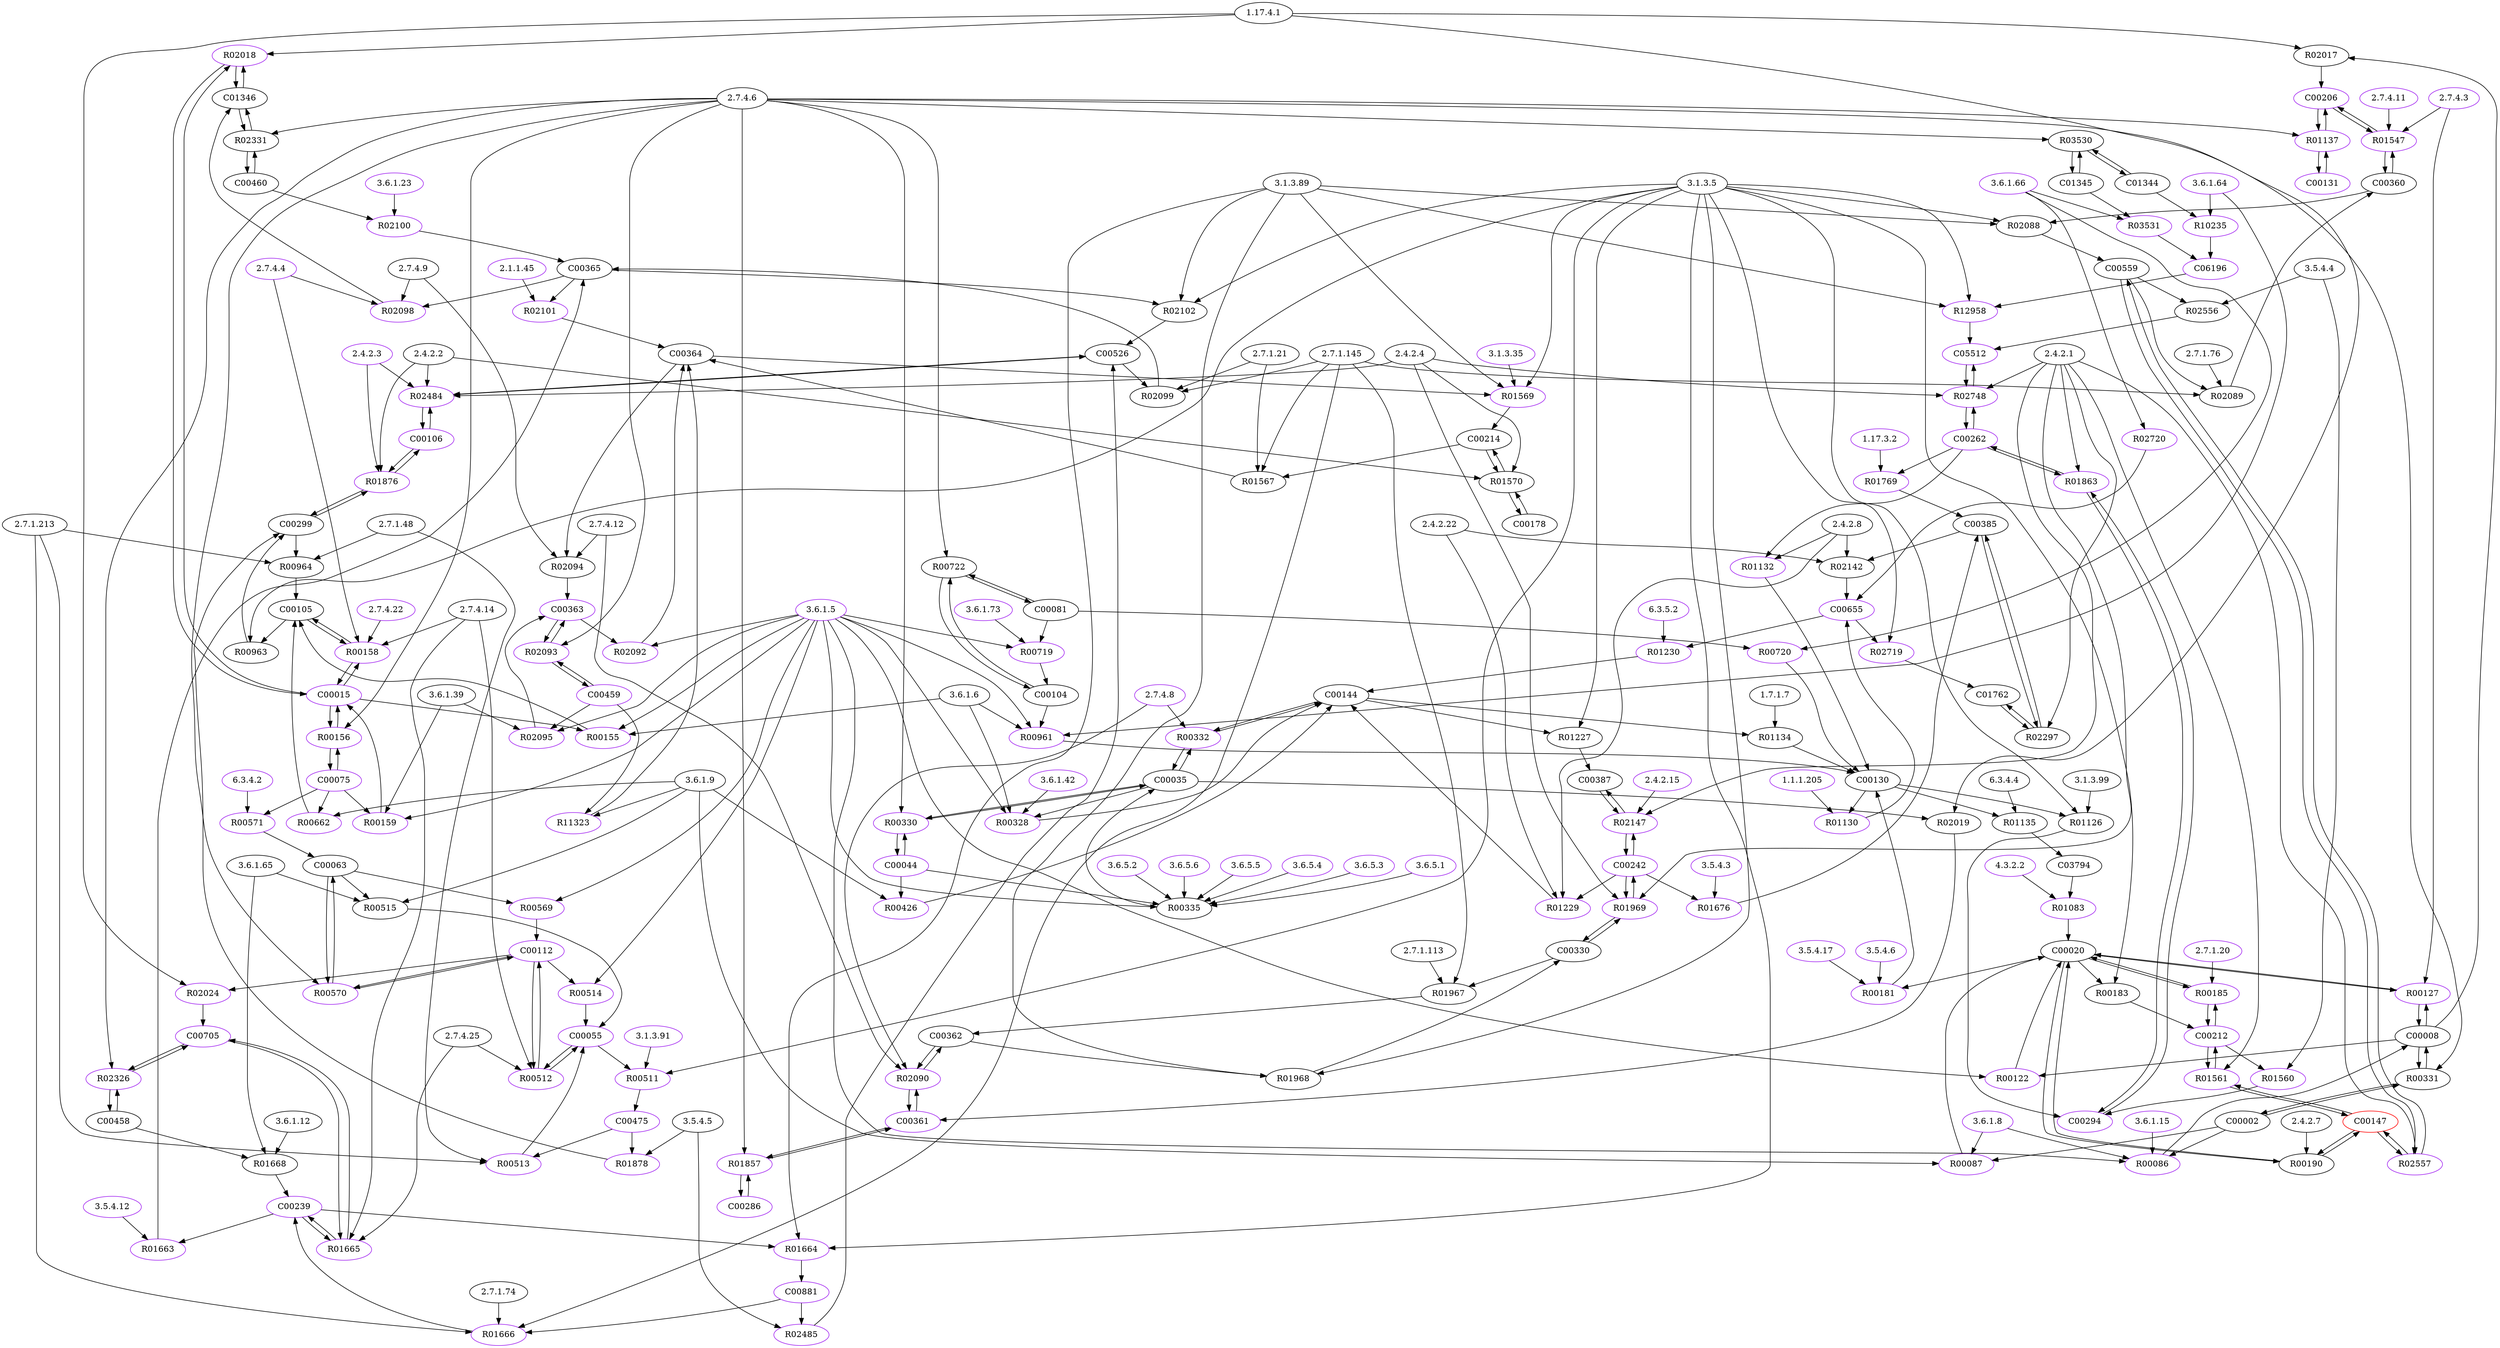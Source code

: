 digraph G {
"1.17.4.1" [type=E];
"3.6.5.6" [color=purple, type=E];
"2.7.1.213" [type=E];
"2.4.2.22" [type=E];
"2.4.2.3" [color=purple, type=E];
"3.6.5.5" [color=purple, type=E];
"6.3.5.2" [color=purple, type=E];
"2.7.1.74" [type=E];
"2.7.4.25" [type=E];
"3.6.1.12" [type=E];
"3.6.1.9" [type=E];
"3.1.3.99" [type=E];
"3.1.3.5" [type=E];
"2.7.4.22" [color=purple, type=E];
"3.6.1.23" [color=purple, type=E];
"3.6.1.66" [color=purple, type=E];
"2.1.1.45" [color=purple, type=E];
"4.3.2.2" [color=purple, type=E];
"3.6.1.73" [color=purple, type=E];
"1.7.1.7" [type=E];
"3.5.4.6" [color=purple, type=E];
"2.4.2.7" [type=E];
"3.6.1.6" [type=E];
"2.4.2.2" [type=E];
"2.4.2.1" [type=E];
"3.5.4.4" [type=E];
"2.7.1.48" [type=E];
"2.7.4.3" [color=purple, type=E];
"2.7.4.14" [type=E];
"2.7.4.4" [color=purple, type=E];
"3.6.1.5" [color=purple, type=E];
"2.7.1.76" [type=E];
"6.3.4.2" [color=purple, type=E];
"2.7.4.9" [type=E];
"3.6.5.4" [color=purple, type=E];
"2.4.2.15" [color=purple, type=E];
"2.7.1.20" [color=purple, type=E];
"3.1.3.35" [color=purple, type=E];
"2.7.4.12" [type=E];
"3.6.1.42" [color=purple, type=E];
"3.6.1.65" [type=E];
"3.6.1.8" [color=purple, type=E];
"3.6.5.3" [color=purple, type=E];
"3.6.5.1" [color=purple, type=E];
"3.5.4.5" [type=E];
"3.6.5.2" [color=purple, type=E];
"3.5.4.3" [color=purple, type=E];
"2.4.2.8" [type=E];
"6.3.4.4" [type=E];
"2.4.2.4" [type=E];
"2.7.1.113" [type=E];
"3.6.1.15" [color=purple, type=E];
"3.1.3.89" [type=E];
"2.7.1.145" [type=E];
"2.7.4.11" [color=purple, type=E];
"2.7.1.21" [type=E];
"1.1.1.205" [color=purple, type=E];
"3.5.4.17" [color=purple, type=E];
"1.17.3.2" [color=purple, type=E];
"3.6.1.39" [type=E];
"2.7.4.8" [color=purple, type=E];
"3.6.1.64" [color=purple, type=E];
"3.1.3.91" [color=purple, type=E];
"2.7.4.6" [type=E];
"3.5.4.12" [color=purple, type=E];
R00722 [type=R];
R02093 [color=purple, type=R];
R01130 [color=purple, type=R];
R01666 [color=purple, type=R];
R02326 [color=purple, type=R];
R01676 [color=purple, type=R];
R01083 [color=purple, type=R];
R02100 [color=purple, type=R];
R02142 [type=R];
R02147 [color=purple, type=R];
R02101 [color=purple, type=R];
R01863 [color=purple, type=R];
R02018 [color=purple, type=R];
R01135 [type=R];
R01968 [type=R];
R01664 [color=purple, type=R];
R00158 [color=purple, type=R];
R02748 [color=purple, type=R];
R01229 [color=purple, type=R];
R02556 [type=R];
R00330 [color=purple, type=R];
R00426 [color=purple, type=R];
R00122 [color=purple, type=R];
R00569 [color=purple, type=R];
R02089 [type=R];
R00185 [color=purple, type=R];
R00961 [color=purple, type=R];
R02485 [color=purple, type=R];
R03531 [color=purple, type=R];
R02099 [type=R];
R01137 [color=purple, type=R];
R00156 [color=purple, type=R];
R00183 [type=R];
R01668 [type=R];
R01857 [color=purple, type=R];
R00719 [color=purple, type=R];
R00513 [color=purple, type=R];
R01126 [type=R];
R01967 [type=R];
R02017 [type=R];
R00662 [color=purple, type=R];
R01969 [color=purple, type=R];
R02297 [type=R];
R00086 [color=purple, type=R];
R01570 [type=R];
R02331 [type=R];
R02719 [color=purple, type=R];
R10235 [color=purple, type=R];
R02102 [type=R];
R02019 [type=R];
R00720 [color=purple, type=R];
R01227 [type=R];
R00328 [color=purple, type=R];
R02092 [color=purple, type=R];
R00087 [color=purple, type=R];
R01876 [color=purple, type=R];
R01132 [color=purple, type=R];
R00964 [type=R];
R02088 [type=R];
R03530 [type=R];
R01769 [color=purple, type=R];
R00963 [type=R];
R00514 [color=purple, type=R];
R00335 [type=R];
R00511 [color=purple, type=R];
R01567 [type=R];
R11323 [color=purple, type=R];
R00332 [color=purple, type=R];
R00515 [type=R];
R12958 [color=purple, type=R];
R00331 [type=R];
R01665 [color=purple, type=R];
R01569 [color=purple, type=R];
R01560 [color=purple, type=R];
R02090 [color=purple, type=R];
R00570 [color=purple, type=R];
R01134 [type=R];
R02557 [color=purple, type=R];
R00571 [color=purple, type=R];
R02484 [color=purple, type=R];
R00512 [color=purple, type=R];
R00155 [color=purple, type=R];
R01878 [color=purple, type=R];
R00181 [color=purple, type=R];
R02098 [color=purple, type=R];
R00159 [color=purple, type=R];
R02094 [type=R];
R02720 [color=purple, type=R];
R00190 [type=R];
R01547 [color=purple, type=R];
R01230 [color=purple, type=R];
R02024 [color=purple, type=R];
R02095 [color=purple, type=R];
R01663 [color=purple, type=R];
R00127 [color=purple, type=R];
R01561 [color=purple, type=R];
C00458 [type=C];
C00008 [type=C];
C00147 [color=red, type=C];
C03794 [type=C];
C00299 [type=C];
C00144 [type=C];
C00365 [type=C];
C00881 [color=purple, type=C];
C00330 [type=C];
C00002 [type=C];
C01345 [type=C];
C05512 [color=purple, type=C];
C01344 [type=C];
C00112 [color=purple, type=C];
C00055 [color=purple, type=C];
C00385 [type=C];
C06196 [color=purple, type=C];
C01762 [type=C];
C00106 [color=purple, type=C];
C00075 [color=purple, type=C];
C00286 [color=purple, type=C];
C00239 [color=purple, type=C];
C00206 [color=purple, type=C];
C00081 [type=C];
C00105 [type=C];
C00362 [type=C];
C00705 [color=purple, type=C];
C01346 [type=C];
C00214 [type=C];
C00178 [type=C];
C00063 [type=C];
C00361 [color=purple, type=C];
C00130 [type=C];
C00015 [color=purple, type=C];
C00020 [type=C];
C00242 [color=purple, type=C];
C00360 [type=C];
C00655 [color=purple, type=C];
C00044 [color=purple, type=C];
C00460 [type=C];
C00104 [type=C];
C00131 [color=purple, type=C];
C00459 [color=purple, type=C];
C00294 [color=purple, type=C];
C00526 [type=C];
C00262 [color=purple, type=C];
C00035 [type=C];
C00364 [type=C];
C00559 [type=C];
C00212 [color=purple, type=C];
C00387 [type=C];
C00475 [color=purple, type=C];
C00363 [color=purple, type=C];
C06196 -> R12958;
R12958 -> C05512;
C01344 -> R10235;
R10235 -> C06196;
C01344 -> R03530;
R03530 -> C01344;
R03530 -> C01345;
C01345 -> R03530;
C01345 -> R03531;
R03531 -> C06196;
C00559 -> R02556;
R02556 -> C05512;
C00559 -> R02089;
R02089 -> C00360;
C00360 -> R02088;
R02088 -> C00559;
C00360 -> R01547;
R01547 -> C00360;
R01547 -> C00206;
C00206 -> R01547;
C00206 -> R01137;
R01137 -> C00206;
R01137 -> C00131;
C00131 -> R01137;
C00559 -> R02557;
R02557 -> C00559;
R02557 -> C00147;
C00147 -> R02557;
C00212 -> R01561;
R01561 -> C00212;
R01561 -> C00147;
C00147 -> R01561;
C00212 -> R01560;
R01560 -> C00294;
C00212 -> R00185;
R00185 -> C00212;
R00185 -> C00020;
C00020 -> R00185;
C00020 -> R00183;
R00183 -> C00212;
C00147 -> R00190;
R00190 -> C00147;
R00190 -> C00020;
C00020 -> R00190;
C00020 -> R00127;
R00127 -> C00020;
R00127 -> C00008;
C00008 -> R00127;
C00008 -> R00122;
R00122 -> C00020;
C00008 -> R02017;
R02017 -> C00206;
C00002 -> R00331;
R00331 -> C00002;
R00331 -> C00008;
C00008 -> R00331;
C00002 -> R00086;
R00086 -> C00008;
C00002 -> R00087;
R00087 -> C00020;
C00262 -> R01132;
R01132 -> C00130;
C05512 -> R02748;
R02748 -> C05512;
R02748 -> C00262;
C00262 -> R02748;
C00294 -> R01863;
R01863 -> C00294;
R01863 -> C00262;
C00262 -> R01863;
C00130 -> R01126;
R01126 -> C00294;
C00130 -> R01130;
R01130 -> C00655;
C00130 -> R01135;
R01135 -> C03794;
C03794 -> R01083;
R01083 -> C00020;
C00020 -> R00181;
R00181 -> C00130;
C00104 -> R00961;
R00961 -> C00130;
C00104 -> R00722;
R00722 -> C00104;
R00722 -> C00081;
C00081 -> R00722;
C00081 -> R00719;
R00719 -> C00104;
C00081 -> R00720;
R00720 -> C00130;
C00262 -> R01769;
R01769 -> C00385;
C01762 -> R02297;
R02297 -> C01762;
R02297 -> C00385;
C00385 -> R02297;
C00655 -> R02719;
R02719 -> C01762;
C00385 -> R02142;
R02142 -> C00655;
R02720 -> C00655;
C00242 -> R01229;
R01229 -> C00144;
C00242 -> R01676;
R01676 -> C00385;
C00387 -> R02147;
R02147 -> C00387;
R02147 -> C00242;
C00242 -> R02147;
C00144 -> R01227;
R01227 -> C00387;
C00144 -> R01134;
R01134 -> C00130;
C00655 -> R01230;
R01230 -> C00144;
C00144 -> R00332;
R00332 -> C00144;
R00332 -> C00035;
C00035 -> R00332;
C00035 -> R00328;
R00328 -> C00144;
C00035 -> R00330;
R00330 -> C00035;
R00330 -> C00044;
C00044 -> R00330;
C00044 -> R00335;
R00335 -> C00035;
C00035 -> R02019;
R02019 -> C00361;
C00044 -> R00426;
R00426 -> C00144;
C00330 -> R01969;
R01969 -> C00330;
R01969 -> C00242;
C00242 -> R01969;
C00330 -> R01967;
R01967 -> C00362;
C00362 -> R01968;
R01968 -> C00330;
C00362 -> R02090;
R02090 -> C00362;
R02090 -> C00361;
C00361 -> R02090;
C00361 -> R01857;
R01857 -> C00361;
R01857 -> C00286;
C00286 -> R01857;
C00299 -> R01876;
R01876 -> C00299;
R01876 -> C00106;
C00106 -> R01876;
C00299 -> R00964;
R00964 -> C00105;
C00105 -> R00963;
R00963 -> C00299;
C00105 -> R00158;
R00158 -> C00105;
R00158 -> C00015;
C00015 -> R00158;
C00015 -> R00155;
R00155 -> C00105;
C00015 -> R00156;
R00156 -> C00015;
R00156 -> C00075;
C00075 -> R00156;
C00075 -> R00159;
R00159 -> C00015;
C00075 -> R00662;
R00662 -> C00105;
C00075 -> R00571;
R00571 -> C00063;
C00475 -> R00513;
R00513 -> C00055;
C00475 -> R01878;
R01878 -> C00299;
C00055 -> R00511;
R00511 -> C00475;
C00055 -> R00512;
R00512 -> C00055;
R00512 -> C00112;
C00112 -> R00512;
C00112 -> R00514;
R00514 -> C00055;
C00112 -> R00570;
R00570 -> C00112;
R00570 -> C00063;
C00063 -> R00570;
C00063 -> R00569;
R00569 -> C00112;
C00112 -> R02024;
R02024 -> C00705;
C00063 -> R00515;
R00515 -> C00055;
C00881 -> R01666;
R01666 -> C00239;
C00239 -> R01664;
R01664 -> C00881;
C00881 -> R02485;
R02485 -> C00526;
C00239 -> R01665;
R01665 -> C00239;
R01665 -> C00705;
C00705 -> R01665;
C00239 -> R01663;
R01663 -> C00365;
C00705 -> R02326;
R02326 -> C00705;
R02326 -> C00458;
C00458 -> R02326;
C00458 -> R01668;
R01668 -> C00239;
C00526 -> R02484;
R02484 -> C00526;
R02484 -> C00106;
C00106 -> R02484;
C00526 -> R02099;
R02099 -> C00365;
C00365 -> R02102;
R02102 -> C00526;
C00365 -> R02098;
R02098 -> C01346;
C01346 -> R02018;
R02018 -> C01346;
R02018 -> C00015;
C00015 -> R02018;
C01346 -> R02331;
R02331 -> C01346;
R02331 -> C00460;
C00460 -> R02331;
C00460 -> R02100;
R02100 -> C00365;
C00214 -> R01570;
R01570 -> C00214;
R01570 -> C00178;
C00178 -> R01570;
C00214 -> R01567;
R01567 -> C00364;
C00364 -> R01569;
R01569 -> C00214;
C00365 -> R02101;
R02101 -> C00364;
C00364 -> R02094;
R02094 -> C00363;
C00363 -> R02092;
R02092 -> C00364;
C00363 -> R02093;
R02093 -> C00363;
R02093 -> C00459;
C00459 -> R02093;
C00459 -> R02095;
R02095 -> C00363;
C00459 -> R11323;
R11323 -> C00364;
"2.7.4.6" -> R00722;
"2.7.4.6" -> R02093;
"1.1.1.205" -> R01130;
"2.7.1.74" -> R01666;
"2.7.1.145" -> R01666;
"2.7.1.213" -> R01666;
"2.7.4.6" -> R02326;
"3.5.4.3" -> R01676;
"4.3.2.2" -> R01083;
"3.6.1.23" -> R02100;
"2.4.2.8" -> R02142;
"2.4.2.22" -> R02142;
"2.4.2.1" -> R02147;
"2.4.2.15" -> R02147;
"2.1.1.45" -> R02101;
"2.4.2.1" -> R01863;
"1.17.4.1" -> R02018;
"6.3.4.4" -> R01135;
"3.1.3.5" -> R01968;
"3.1.3.89" -> R01968;
"3.1.3.5" -> R01664;
"3.1.3.89" -> R01664;
"2.7.4.4" -> R00158;
"2.7.4.14" -> R00158;
"2.7.4.22" -> R00158;
"2.4.2.1" -> R02748;
"2.4.2.4" -> R02748;
"2.4.2.8" -> R01229;
"2.4.2.22" -> R01229;
"3.5.4.4" -> R02556;
"2.7.4.6" -> R00330;
"3.6.1.9" -> R00426;
"3.6.1.5" -> R00122;
"3.6.1.5" -> R00569;
"2.7.1.76" -> R02089;
"2.7.1.145" -> R02089;
"2.7.1.20" -> R00185;
"3.6.1.5" -> R00961;
"3.6.1.6" -> R00961;
"3.6.1.64" -> R00961;
"3.5.4.5" -> R02485;
"3.6.1.66" -> R03531;
"2.7.1.21" -> R02099;
"2.7.1.145" -> R02099;
"2.7.4.6" -> R01137;
"2.7.4.6" -> R00156;
"3.1.3.5" -> R00183;
"3.6.1.12" -> R01668;
"3.6.1.65" -> R01668;
"2.7.4.6" -> R01857;
"3.6.1.5" -> R00719;
"3.6.1.73" -> R00719;
"2.7.1.48" -> R00513;
"2.7.1.213" -> R00513;
"3.1.3.5" -> R01126;
"3.1.3.99" -> R01126;
"2.7.1.113" -> R01967;
"2.7.1.145" -> R01967;
"1.17.4.1" -> R02017;
"3.6.1.9" -> R00662;
"2.4.2.1" -> R01969;
"2.4.2.4" -> R01969;
"2.4.2.1" -> R02297;
"3.6.1.5" -> R00086;
"3.6.1.8" -> R00086;
"3.6.1.15" -> R00086;
"2.4.2.2" -> R01570;
"2.4.2.4" -> R01570;
"2.7.4.6" -> R02331;
"3.1.3.5" -> R02719;
"3.6.1.64" -> R10235;
"3.1.3.5" -> R02102;
"3.1.3.89" -> R02102;
"1.17.4.1" -> R02019;
"3.6.1.66" -> R00720;
"3.1.3.5" -> R01227;
"3.6.1.5" -> R00328;
"3.6.1.6" -> R00328;
"3.6.1.42" -> R00328;
"3.6.1.5" -> R02092;
"3.6.1.8" -> R00087;
"3.6.1.9" -> R00087;
"2.4.2.2" -> R01876;
"2.4.2.3" -> R01876;
"2.4.2.8" -> R01132;
"2.7.1.48" -> R00964;
"2.7.1.213" -> R00964;
"3.1.3.5" -> R02088;
"3.1.3.89" -> R02088;
"2.7.4.6" -> R03530;
"1.17.3.2" -> R01769;
"3.1.3.5" -> R00963;
"3.6.1.5" -> R00514;
"3.6.1.5" -> R00335;
"3.6.5.1" -> R00335;
"3.6.5.2" -> R00335;
"3.6.5.3" -> R00335;
"3.6.5.4" -> R00335;
"3.6.5.5" -> R00335;
"3.6.5.6" -> R00335;
"3.1.3.5" -> R00511;
"3.1.3.91" -> R00511;
"2.7.1.21" -> R01567;
"2.7.1.145" -> R01567;
"3.6.1.9" -> R11323;
"2.7.4.8" -> R00332;
"3.6.1.9" -> R00515;
"3.6.1.65" -> R00515;
"3.1.3.5" -> R12958;
"3.1.3.89" -> R12958;
"2.7.4.6" -> R00331;
"2.7.4.14" -> R01665;
"2.7.4.25" -> R01665;
"3.1.3.5" -> R01569;
"3.1.3.35" -> R01569;
"3.1.3.89" -> R01569;
"3.5.4.4" -> R01560;
"2.7.4.8" -> R02090;
"2.7.4.12" -> R02090;
"2.7.4.6" -> R00570;
"1.7.1.7" -> R01134;
"2.4.2.1" -> R02557;
"6.3.4.2" -> R00571;
"2.4.2.2" -> R02484;
"2.4.2.3" -> R02484;
"2.4.2.4" -> R02484;
"2.7.4.14" -> R00512;
"2.7.4.25" -> R00512;
"3.6.1.5" -> R00155;
"3.6.1.6" -> R00155;
"3.5.4.5" -> R01878;
"3.5.4.6" -> R00181;
"3.5.4.17" -> R00181;
"2.7.4.4" -> R02098;
"2.7.4.9" -> R02098;
"3.6.1.5" -> R00159;
"3.6.1.39" -> R00159;
"2.7.4.9" -> R02094;
"2.7.4.12" -> R02094;
"3.6.1.66" -> R02720;
"2.4.2.7" -> R00190;
"2.7.4.3" -> R01547;
"2.7.4.11" -> R01547;
"6.3.5.2" -> R01230;
"1.17.4.1" -> R02024;
"3.6.1.5" -> R02095;
"3.6.1.39" -> R02095;
"3.5.4.12" -> R01663;
"2.7.4.3" -> R00127;
"2.4.2.1" -> R01561;
}
